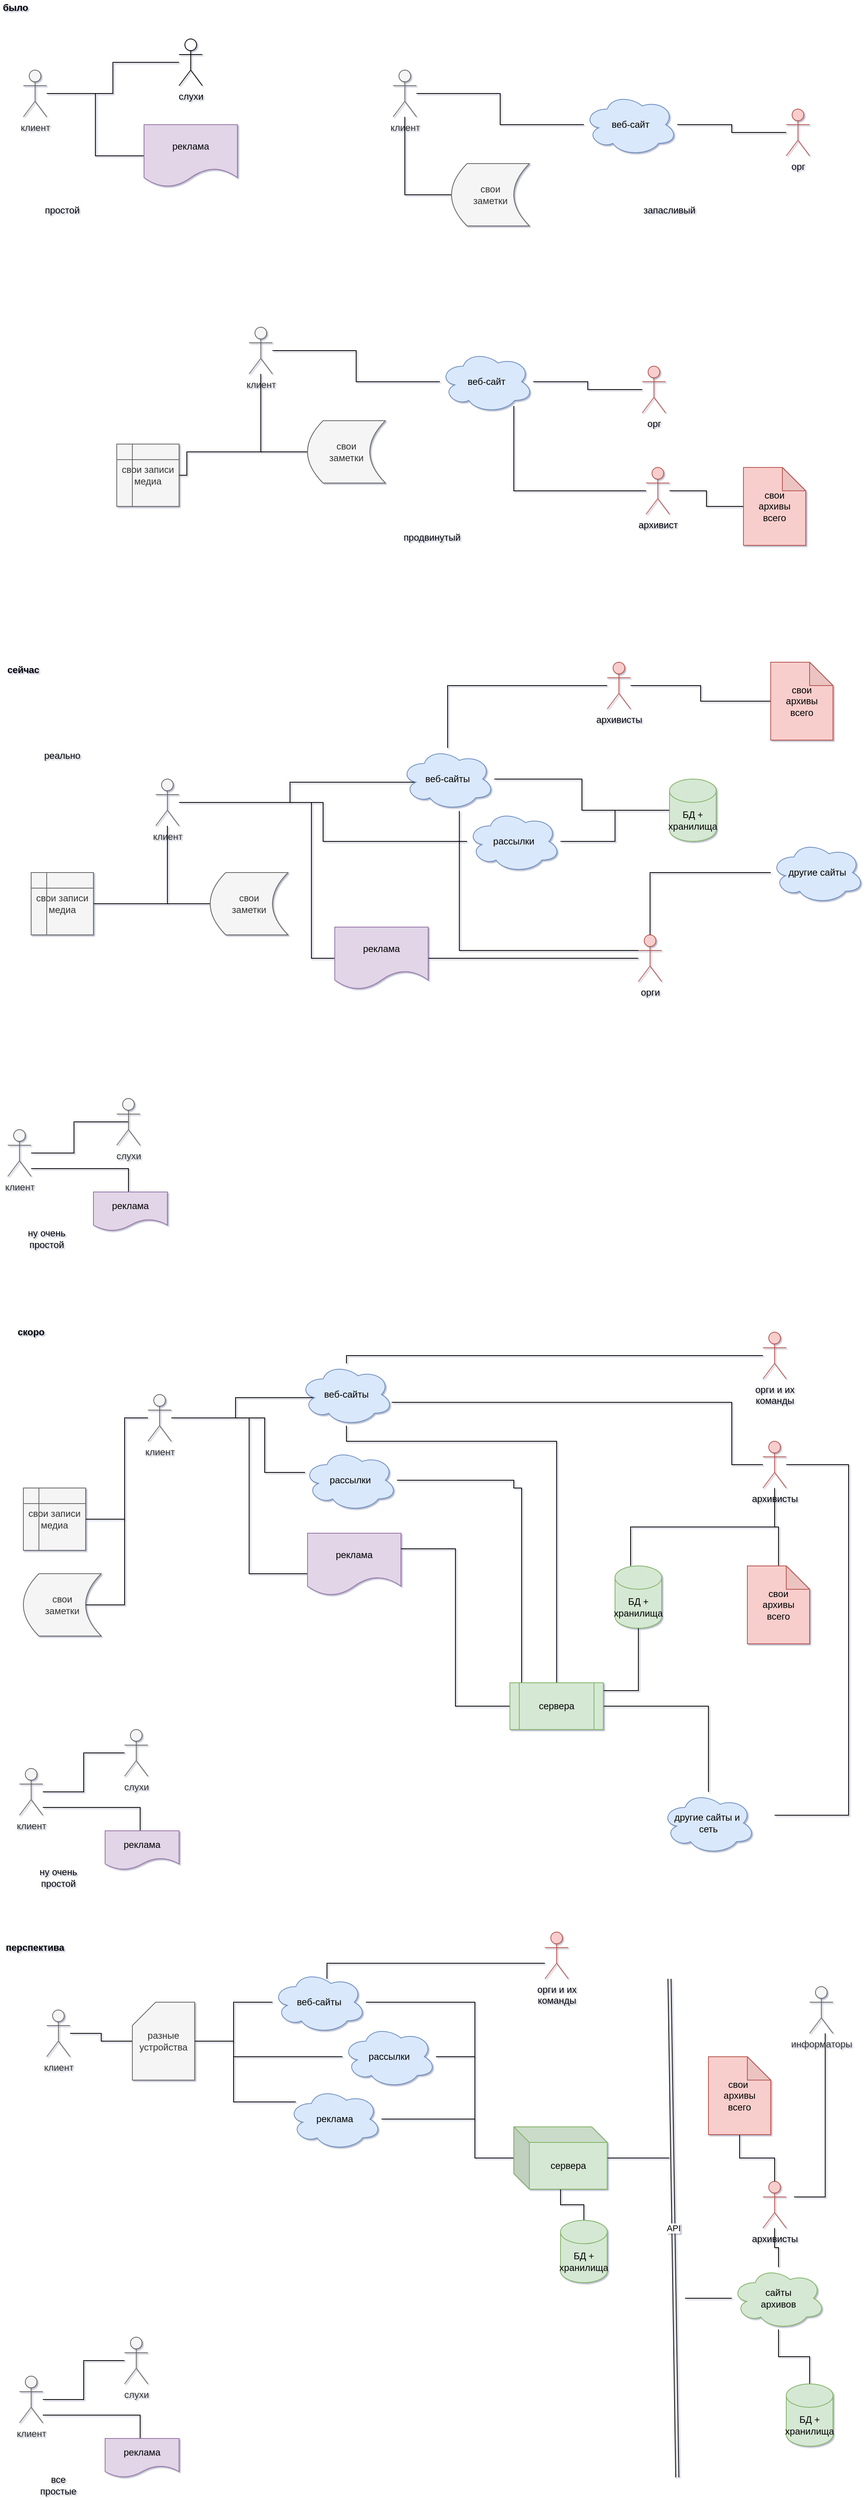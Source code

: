 <mxfile version="13.9.9" type="device"><diagram id="HJBAqyObem_7CLXAnEic" name="Страница 1"><mxGraphModel dx="1422" dy="816" grid="1" gridSize="10" guides="1" tooltips="1" connect="1" arrows="1" fold="1" page="1" pageScale="1" pageWidth="1169" pageHeight="827" math="0" shadow="1"><root><mxCell id="0"/><mxCell id="1" parent="0"/><mxCell id="pUhtLCMuw3tH6S4BiKRL-1" value="&lt;b&gt;было&lt;/b&gt;" style="text;html=1;strokeColor=none;fillColor=none;align=center;verticalAlign=middle;whiteSpace=wrap;rounded=0;" parent="1" vertex="1"><mxGeometry x="50" y="30" width="40" height="20" as="geometry"/></mxCell><mxCell id="pUhtLCMuw3tH6S4BiKRL-2" value="&lt;b&gt;сейчас&lt;/b&gt;" style="text;html=1;strokeColor=none;fillColor=none;align=center;verticalAlign=middle;whiteSpace=wrap;rounded=0;" parent="1" vertex="1"><mxGeometry x="60" y="880" width="40" height="20" as="geometry"/></mxCell><mxCell id="pUhtLCMuw3tH6S4BiKRL-3" value="&lt;b&gt;скоро&lt;/b&gt;" style="text;html=1;strokeColor=none;fillColor=none;align=center;verticalAlign=middle;whiteSpace=wrap;rounded=0;" parent="1" vertex="1"><mxGeometry x="70" y="1730" width="40" height="20" as="geometry"/></mxCell><mxCell id="pUhtLCMuw3tH6S4BiKRL-4" value="&lt;b&gt;перспектива&lt;/b&gt;" style="text;html=1;strokeColor=none;fillColor=none;align=center;verticalAlign=middle;whiteSpace=wrap;rounded=0;" parent="1" vertex="1"><mxGeometry x="60" y="2520" width="70" height="20" as="geometry"/></mxCell><mxCell id="pUhtLCMuw3tH6S4BiKRL-5" value="веб-сайт" style="ellipse;shape=cloud;whiteSpace=wrap;html=1;fillColor=#dae8fc;strokeColor=#6c8ebf;" parent="1" vertex="1"><mxGeometry x="800" y="150" width="120" height="80" as="geometry"/></mxCell><mxCell id="pUhtLCMuw3tH6S4BiKRL-24" style="edgeStyle=orthogonalEdgeStyle;rounded=0;orthogonalLoop=1;jettySize=auto;html=1;endArrow=none;endFill=0;" parent="1" source="pUhtLCMuw3tH6S4BiKRL-5" target="pUhtLCMuw3tH6S4BiKRL-23" edge="1"><mxGeometry relative="1" as="geometry"><mxPoint x="1070" y="240" as="sourcePoint"/></mxGeometry></mxCell><mxCell id="pUhtLCMuw3tH6S4BiKRL-10" style="edgeStyle=orthogonalEdgeStyle;rounded=0;orthogonalLoop=1;jettySize=auto;html=1;endArrow=none;endFill=0;" parent="1" source="pUhtLCMuw3tH6S4BiKRL-8" target="pUhtLCMuw3tH6S4BiKRL-9" edge="1"><mxGeometry relative="1" as="geometry"><Array as="points"><mxPoint x="570" y="280"/></Array></mxGeometry></mxCell><mxCell id="pUhtLCMuw3tH6S4BiKRL-11" style="edgeStyle=orthogonalEdgeStyle;rounded=0;orthogonalLoop=1;jettySize=auto;html=1;endArrow=none;endFill=0;" parent="1" source="pUhtLCMuw3tH6S4BiKRL-8" target="pUhtLCMuw3tH6S4BiKRL-5" edge="1"><mxGeometry relative="1" as="geometry"/></mxCell><mxCell id="pUhtLCMuw3tH6S4BiKRL-8" value="клиент" style="shape=umlActor;verticalLabelPosition=bottom;verticalAlign=top;html=1;outlineConnect=0;fillColor=#f5f5f5;strokeColor=#666666;fontColor=#333333;" parent="1" vertex="1"><mxGeometry x="555" y="120" width="30" height="60" as="geometry"/></mxCell><mxCell id="pUhtLCMuw3tH6S4BiKRL-9" value="свои &lt;br&gt;заметки" style="shape=dataStorage;whiteSpace=wrap;html=1;fixedSize=1;fillColor=#f5f5f5;strokeColor=#666666;fontColor=#333333;" parent="1" vertex="1"><mxGeometry x="630" y="240" width="100" height="80" as="geometry"/></mxCell><mxCell id="pUhtLCMuw3tH6S4BiKRL-21" style="edgeStyle=orthogonalEdgeStyle;rounded=0;orthogonalLoop=1;jettySize=auto;html=1;endArrow=none;endFill=0;" parent="1" source="pUhtLCMuw3tH6S4BiKRL-17" target="pUhtLCMuw3tH6S4BiKRL-18" edge="1"><mxGeometry relative="1" as="geometry"/></mxCell><mxCell id="pUhtLCMuw3tH6S4BiKRL-22" style="edgeStyle=orthogonalEdgeStyle;rounded=0;orthogonalLoop=1;jettySize=auto;html=1;entryX=0;entryY=0.5;entryDx=0;entryDy=0;endArrow=none;endFill=0;" parent="1" source="pUhtLCMuw3tH6S4BiKRL-17" target="pUhtLCMuw3tH6S4BiKRL-20" edge="1"><mxGeometry relative="1" as="geometry"/></mxCell><mxCell id="pUhtLCMuw3tH6S4BiKRL-17" value="клиент" style="shape=umlActor;verticalLabelPosition=bottom;verticalAlign=top;html=1;outlineConnect=0;fillColor=#f5f5f5;strokeColor=#666666;fontColor=#333333;" parent="1" vertex="1"><mxGeometry x="80" y="120" width="30" height="60" as="geometry"/></mxCell><mxCell id="pUhtLCMuw3tH6S4BiKRL-18" value="слухи" style="shape=umlActor;verticalLabelPosition=bottom;verticalAlign=top;html=1;outlineConnect=0;" parent="1" vertex="1"><mxGeometry x="280" y="80" width="30" height="60" as="geometry"/></mxCell><mxCell id="pUhtLCMuw3tH6S4BiKRL-20" value="реклама" style="shape=document;whiteSpace=wrap;html=1;boundedLbl=1;fillColor=#e1d5e7;strokeColor=#9673a6;" parent="1" vertex="1"><mxGeometry x="235" y="190" width="120" height="80" as="geometry"/></mxCell><mxCell id="pUhtLCMuw3tH6S4BiKRL-23" value="орг" style="shape=umlActor;verticalLabelPosition=bottom;verticalAlign=top;html=1;outlineConnect=0;fillColor=#f8cecc;strokeColor=#b85450;" parent="1" vertex="1"><mxGeometry x="1060" y="170" width="30" height="60" as="geometry"/></mxCell><mxCell id="pUhtLCMuw3tH6S4BiKRL-29" style="edgeStyle=orthogonalEdgeStyle;rounded=0;orthogonalLoop=1;jettySize=auto;html=1;entryX=0.16;entryY=0.55;entryDx=0;entryDy=0;entryPerimeter=0;endArrow=none;endFill=0;" parent="1" source="pUhtLCMuw3tH6S4BiKRL-25" target="pUhtLCMuw3tH6S4BiKRL-28" edge="1"><mxGeometry relative="1" as="geometry"/></mxCell><mxCell id="pUhtLCMuw3tH6S4BiKRL-31" style="edgeStyle=orthogonalEdgeStyle;rounded=0;orthogonalLoop=1;jettySize=auto;html=1;endArrow=none;endFill=0;" parent="1" source="pUhtLCMuw3tH6S4BiKRL-25" target="pUhtLCMuw3tH6S4BiKRL-30" edge="1"><mxGeometry relative="1" as="geometry"/></mxCell><mxCell id="pUhtLCMuw3tH6S4BiKRL-41" style="edgeStyle=orthogonalEdgeStyle;rounded=0;orthogonalLoop=1;jettySize=auto;html=1;entryX=0;entryY=0.5;entryDx=0;entryDy=0;endArrow=none;endFill=0;" parent="1" source="pUhtLCMuw3tH6S4BiKRL-25" target="pUhtLCMuw3tH6S4BiKRL-26" edge="1"><mxGeometry relative="1" as="geometry"><Array as="points"><mxPoint x="265" y="1190"/></Array></mxGeometry></mxCell><mxCell id="pUhtLCMuw3tH6S4BiKRL-25" value="клиент" style="shape=umlActor;verticalLabelPosition=bottom;verticalAlign=top;html=1;outlineConnect=0;fillColor=#f5f5f5;strokeColor=#666666;fontColor=#333333;" parent="1" vertex="1"><mxGeometry x="250" y="1030" width="30" height="60" as="geometry"/></mxCell><mxCell id="pUhtLCMuw3tH6S4BiKRL-26" value="свои &lt;br&gt;заметки" style="shape=dataStorage;whiteSpace=wrap;html=1;fixedSize=1;fillColor=#f5f5f5;strokeColor=#666666;fontColor=#333333;" parent="1" vertex="1"><mxGeometry x="320" y="1150" width="100" height="80" as="geometry"/></mxCell><mxCell id="pUhtLCMuw3tH6S4BiKRL-28" value="веб-сайты" style="ellipse;shape=cloud;whiteSpace=wrap;html=1;fillColor=#dae8fc;strokeColor=#6c8ebf;" parent="1" vertex="1"><mxGeometry x="565" y="990" width="120" height="80" as="geometry"/></mxCell><mxCell id="pUhtLCMuw3tH6S4BiKRL-30" value="рассылки" style="ellipse;shape=cloud;whiteSpace=wrap;html=1;fillColor=#dae8fc;strokeColor=#6c8ebf;" parent="1" vertex="1"><mxGeometry x="650" y="1070" width="120" height="80" as="geometry"/></mxCell><mxCell id="pUhtLCMuw3tH6S4BiKRL-35" style="edgeStyle=orthogonalEdgeStyle;rounded=0;orthogonalLoop=1;jettySize=auto;html=1;endArrow=none;endFill=0;" parent="1" source="pUhtLCMuw3tH6S4BiKRL-32" target="pUhtLCMuw3tH6S4BiKRL-30" edge="1"><mxGeometry relative="1" as="geometry"/></mxCell><mxCell id="pUhtLCMuw3tH6S4BiKRL-36" style="edgeStyle=orthogonalEdgeStyle;rounded=0;orthogonalLoop=1;jettySize=auto;html=1;endArrow=none;endFill=0;" parent="1" source="pUhtLCMuw3tH6S4BiKRL-32" target="pUhtLCMuw3tH6S4BiKRL-28" edge="1"><mxGeometry relative="1" as="geometry"/></mxCell><mxCell id="pUhtLCMuw3tH6S4BiKRL-32" value="БД + хранилища" style="shape=cylinder3;whiteSpace=wrap;html=1;boundedLbl=1;backgroundOutline=1;size=15;fillColor=#d5e8d4;strokeColor=#82b366;" parent="1" vertex="1"><mxGeometry x="910" y="1030" width="60" height="80" as="geometry"/></mxCell><mxCell id="pUhtLCMuw3tH6S4BiKRL-44" style="edgeStyle=orthogonalEdgeStyle;rounded=0;orthogonalLoop=1;jettySize=auto;html=1;entryX=1;entryY=0.5;entryDx=0;entryDy=0;endArrow=none;endFill=0;" parent="1" source="pUhtLCMuw3tH6S4BiKRL-33" target="pUhtLCMuw3tH6S4BiKRL-43" edge="1"><mxGeometry relative="1" as="geometry"/></mxCell><mxCell id="sz6vSe2k88KjWDVZtZaT-2" style="edgeStyle=orthogonalEdgeStyle;rounded=0;orthogonalLoop=1;jettySize=auto;html=1;entryX=0.625;entryY=1.013;entryDx=0;entryDy=0;entryPerimeter=0;endArrow=none;endFill=0;" edge="1" parent="1" source="pUhtLCMuw3tH6S4BiKRL-33" target="pUhtLCMuw3tH6S4BiKRL-28"><mxGeometry relative="1" as="geometry"><Array as="points"><mxPoint x="640" y="1250"/></Array></mxGeometry></mxCell><mxCell id="pUhtLCMuw3tH6S4BiKRL-33" value="орги" style="shape=umlActor;verticalLabelPosition=bottom;verticalAlign=top;html=1;outlineConnect=0;fillColor=#f8cecc;strokeColor=#b85450;" parent="1" vertex="1"><mxGeometry x="870" y="1230" width="30" height="60" as="geometry"/></mxCell><mxCell id="pUhtLCMuw3tH6S4BiKRL-38" style="edgeStyle=orthogonalEdgeStyle;rounded=0;orthogonalLoop=1;jettySize=auto;html=1;endArrow=none;endFill=0;" parent="1" source="pUhtLCMuw3tH6S4BiKRL-37" target="pUhtLCMuw3tH6S4BiKRL-33" edge="1"><mxGeometry relative="1" as="geometry"/></mxCell><mxCell id="pUhtLCMuw3tH6S4BiKRL-37" value="другие сайты" style="ellipse;shape=cloud;whiteSpace=wrap;html=1;fillColor=#dae8fc;strokeColor=#6c8ebf;" parent="1" vertex="1"><mxGeometry x="1040" y="1110" width="120" height="80" as="geometry"/></mxCell><mxCell id="pUhtLCMuw3tH6S4BiKRL-42" style="edgeStyle=orthogonalEdgeStyle;rounded=0;orthogonalLoop=1;jettySize=auto;html=1;endArrow=none;endFill=0;" parent="1" source="pUhtLCMuw3tH6S4BiKRL-39" target="pUhtLCMuw3tH6S4BiKRL-25" edge="1"><mxGeometry relative="1" as="geometry"/></mxCell><mxCell id="pUhtLCMuw3tH6S4BiKRL-39" value="свои записи медиа" style="shape=internalStorage;whiteSpace=wrap;html=1;backgroundOutline=1;fillColor=#f5f5f5;strokeColor=#666666;fontColor=#333333;" parent="1" vertex="1"><mxGeometry x="90" y="1150" width="80" height="80" as="geometry"/></mxCell><mxCell id="pUhtLCMuw3tH6S4BiKRL-45" style="edgeStyle=orthogonalEdgeStyle;rounded=0;orthogonalLoop=1;jettySize=auto;html=1;endArrow=none;endFill=0;" parent="1" source="pUhtLCMuw3tH6S4BiKRL-43" target="pUhtLCMuw3tH6S4BiKRL-25" edge="1"><mxGeometry relative="1" as="geometry"><Array as="points"><mxPoint x="450" y="1260"/><mxPoint x="450" y="1060"/></Array></mxGeometry></mxCell><mxCell id="pUhtLCMuw3tH6S4BiKRL-43" value="реклама" style="shape=document;whiteSpace=wrap;html=1;boundedLbl=1;fillColor=#e1d5e7;strokeColor=#9673a6;" parent="1" vertex="1"><mxGeometry x="480" y="1220" width="120" height="80" as="geometry"/></mxCell><mxCell id="pUhtLCMuw3tH6S4BiKRL-51" value="веб-сайт" style="ellipse;shape=cloud;whiteSpace=wrap;html=1;fillColor=#dae8fc;strokeColor=#6c8ebf;" parent="1" vertex="1"><mxGeometry x="615" y="480" width="120" height="80" as="geometry"/></mxCell><mxCell id="pUhtLCMuw3tH6S4BiKRL-52" style="edgeStyle=orthogonalEdgeStyle;rounded=0;orthogonalLoop=1;jettySize=auto;html=1;endArrow=none;endFill=0;" parent="1" source="pUhtLCMuw3tH6S4BiKRL-51" target="pUhtLCMuw3tH6S4BiKRL-57" edge="1"><mxGeometry relative="1" as="geometry"><mxPoint x="885" y="570" as="sourcePoint"/></mxGeometry></mxCell><mxCell id="pUhtLCMuw3tH6S4BiKRL-53" style="edgeStyle=orthogonalEdgeStyle;rounded=0;orthogonalLoop=1;jettySize=auto;html=1;endArrow=none;endFill=0;" parent="1" source="pUhtLCMuw3tH6S4BiKRL-55" target="pUhtLCMuw3tH6S4BiKRL-56" edge="1"><mxGeometry relative="1" as="geometry"><Array as="points"><mxPoint x="385" y="610"/></Array></mxGeometry></mxCell><mxCell id="pUhtLCMuw3tH6S4BiKRL-54" style="edgeStyle=orthogonalEdgeStyle;rounded=0;orthogonalLoop=1;jettySize=auto;html=1;endArrow=none;endFill=0;" parent="1" source="pUhtLCMuw3tH6S4BiKRL-55" target="pUhtLCMuw3tH6S4BiKRL-51" edge="1"><mxGeometry relative="1" as="geometry"/></mxCell><mxCell id="pUhtLCMuw3tH6S4BiKRL-59" style="edgeStyle=orthogonalEdgeStyle;rounded=0;orthogonalLoop=1;jettySize=auto;html=1;endArrow=none;endFill=0;entryX=1;entryY=0.5;entryDx=0;entryDy=0;" parent="1" source="pUhtLCMuw3tH6S4BiKRL-55" target="pUhtLCMuw3tH6S4BiKRL-58" edge="1"><mxGeometry relative="1" as="geometry"><mxPoint x="290" y="640" as="targetPoint"/><Array as="points"><mxPoint x="385" y="610"/><mxPoint x="290" y="610"/><mxPoint x="290" y="640"/></Array></mxGeometry></mxCell><mxCell id="pUhtLCMuw3tH6S4BiKRL-55" value="клиент" style="shape=umlActor;verticalLabelPosition=bottom;verticalAlign=top;html=1;outlineConnect=0;fillColor=#f5f5f5;strokeColor=#666666;fontColor=#333333;" parent="1" vertex="1"><mxGeometry x="370" y="450" width="30" height="60" as="geometry"/></mxCell><mxCell id="pUhtLCMuw3tH6S4BiKRL-56" value="свои &lt;br&gt;заметки" style="shape=dataStorage;whiteSpace=wrap;html=1;fixedSize=1;fillColor=#f5f5f5;strokeColor=#666666;fontColor=#333333;" parent="1" vertex="1"><mxGeometry x="445" y="570" width="100" height="80" as="geometry"/></mxCell><mxCell id="pUhtLCMuw3tH6S4BiKRL-57" value="орг" style="shape=umlActor;verticalLabelPosition=bottom;verticalAlign=top;html=1;outlineConnect=0;fillColor=#f8cecc;strokeColor=#b85450;" parent="1" vertex="1"><mxGeometry x="875" y="500" width="30" height="60" as="geometry"/></mxCell><mxCell id="pUhtLCMuw3tH6S4BiKRL-58" value="свои записи медиа" style="shape=internalStorage;whiteSpace=wrap;html=1;backgroundOutline=1;fillColor=#f5f5f5;strokeColor=#666666;fontColor=#333333;" parent="1" vertex="1"><mxGeometry x="200" y="600" width="80" height="80" as="geometry"/></mxCell><mxCell id="pUhtLCMuw3tH6S4BiKRL-61" value="простой" style="text;html=1;strokeColor=none;fillColor=none;align=center;verticalAlign=middle;whiteSpace=wrap;rounded=0;" parent="1" vertex="1"><mxGeometry x="110" y="290" width="40" height="20" as="geometry"/></mxCell><mxCell id="pUhtLCMuw3tH6S4BiKRL-62" value="запасливый" style="text;html=1;strokeColor=none;fillColor=none;align=center;verticalAlign=middle;whiteSpace=wrap;rounded=0;" parent="1" vertex="1"><mxGeometry x="890" y="290" width="40" height="20" as="geometry"/></mxCell><mxCell id="pUhtLCMuw3tH6S4BiKRL-63" value="продвинутый" style="text;html=1;strokeColor=none;fillColor=none;align=center;verticalAlign=middle;whiteSpace=wrap;rounded=0;" parent="1" vertex="1"><mxGeometry x="585" y="710" width="40" height="20" as="geometry"/></mxCell><mxCell id="pUhtLCMuw3tH6S4BiKRL-65" value="реально" style="text;html=1;strokeColor=none;fillColor=none;align=center;verticalAlign=middle;whiteSpace=wrap;rounded=0;" parent="1" vertex="1"><mxGeometry x="110" y="990" width="40" height="20" as="geometry"/></mxCell><mxCell id="pUhtLCMuw3tH6S4BiKRL-66" style="edgeStyle=orthogonalEdgeStyle;rounded=0;orthogonalLoop=1;jettySize=auto;html=1;entryX=0.16;entryY=0.55;entryDx=0;entryDy=0;entryPerimeter=0;endArrow=none;endFill=0;" parent="1" source="pUhtLCMuw3tH6S4BiKRL-69" target="pUhtLCMuw3tH6S4BiKRL-71" edge="1"><mxGeometry relative="1" as="geometry"/></mxCell><mxCell id="pUhtLCMuw3tH6S4BiKRL-67" style="edgeStyle=orthogonalEdgeStyle;rounded=0;orthogonalLoop=1;jettySize=auto;html=1;endArrow=none;endFill=0;" parent="1" source="pUhtLCMuw3tH6S4BiKRL-69" target="pUhtLCMuw3tH6S4BiKRL-72" edge="1"><mxGeometry relative="1" as="geometry"><Array as="points"><mxPoint x="390" y="1850"/><mxPoint x="390" y="1920"/></Array></mxGeometry></mxCell><mxCell id="pUhtLCMuw3tH6S4BiKRL-68" style="edgeStyle=orthogonalEdgeStyle;rounded=0;orthogonalLoop=1;jettySize=auto;html=1;entryX=0;entryY=0.5;entryDx=0;entryDy=0;endArrow=none;endFill=0;" parent="1" source="pUhtLCMuw3tH6S4BiKRL-69" target="pUhtLCMuw3tH6S4BiKRL-70" edge="1"><mxGeometry relative="1" as="geometry"><Array as="points"><mxPoint x="210" y="1850"/><mxPoint x="210" y="2090"/></Array></mxGeometry></mxCell><mxCell id="pUhtLCMuw3tH6S4BiKRL-69" value="клиент" style="shape=umlActor;verticalLabelPosition=bottom;verticalAlign=top;html=1;outlineConnect=0;fillColor=#f5f5f5;strokeColor=#666666;fontColor=#333333;" parent="1" vertex="1"><mxGeometry x="240" y="1820" width="30" height="60" as="geometry"/></mxCell><mxCell id="pUhtLCMuw3tH6S4BiKRL-70" value="свои &lt;br&gt;заметки" style="shape=dataStorage;whiteSpace=wrap;html=1;fixedSize=1;fillColor=#f5f5f5;strokeColor=#666666;fontColor=#333333;" parent="1" vertex="1"><mxGeometry x="80" y="2050" width="100" height="80" as="geometry"/></mxCell><mxCell id="pUhtLCMuw3tH6S4BiKRL-198" style="edgeStyle=orthogonalEdgeStyle;rounded=0;orthogonalLoop=1;jettySize=auto;html=1;endArrow=none;endFill=0;" parent="1" source="pUhtLCMuw3tH6S4BiKRL-71" target="pUhtLCMuw3tH6S4BiKRL-78" edge="1"><mxGeometry relative="1" as="geometry"><Array as="points"><mxPoint x="990" y="1830"/><mxPoint x="990" y="1910"/></Array></mxGeometry></mxCell><mxCell id="pUhtLCMuw3tH6S4BiKRL-199" style="edgeStyle=orthogonalEdgeStyle;rounded=0;orthogonalLoop=1;jettySize=auto;html=1;entryX=0.5;entryY=0;entryDx=0;entryDy=0;endArrow=none;endFill=0;" parent="1" source="pUhtLCMuw3tH6S4BiKRL-71" target="pUhtLCMuw3tH6S4BiKRL-102" edge="1"><mxGeometry relative="1" as="geometry"><Array as="points"><mxPoint x="495" y="1880"/><mxPoint x="765" y="1880"/></Array></mxGeometry></mxCell><mxCell id="pUhtLCMuw3tH6S4BiKRL-71" value="веб-сайты" style="ellipse;shape=cloud;whiteSpace=wrap;html=1;fillColor=#dae8fc;strokeColor=#6c8ebf;" parent="1" vertex="1"><mxGeometry x="435" y="1780" width="120" height="80" as="geometry"/></mxCell><mxCell id="pUhtLCMuw3tH6S4BiKRL-197" style="edgeStyle=orthogonalEdgeStyle;rounded=0;orthogonalLoop=1;jettySize=auto;html=1;endArrow=none;endFill=0;" parent="1" source="pUhtLCMuw3tH6S4BiKRL-72" target="pUhtLCMuw3tH6S4BiKRL-102" edge="1"><mxGeometry relative="1" as="geometry"><mxPoint x="770" y="1930" as="targetPoint"/><Array as="points"><mxPoint x="710" y="1930"/><mxPoint x="710" y="1940"/><mxPoint x="720" y="1940"/></Array></mxGeometry></mxCell><mxCell id="pUhtLCMuw3tH6S4BiKRL-72" value="рассылки" style="ellipse;shape=cloud;whiteSpace=wrap;html=1;fillColor=#dae8fc;strokeColor=#6c8ebf;" parent="1" vertex="1"><mxGeometry x="440" y="1890" width="120" height="80" as="geometry"/></mxCell><mxCell id="pUhtLCMuw3tH6S4BiKRL-76" value="БД + хранилища" style="shape=cylinder3;whiteSpace=wrap;html=1;boundedLbl=1;backgroundOutline=1;size=15;fillColor=#d5e8d4;strokeColor=#82b366;" parent="1" vertex="1"><mxGeometry x="840" y="2040" width="60" height="80" as="geometry"/></mxCell><mxCell id="pUhtLCMuw3tH6S4BiKRL-202" style="edgeStyle=orthogonalEdgeStyle;rounded=0;orthogonalLoop=1;jettySize=auto;html=1;endArrow=none;endFill=0;" parent="1" source="pUhtLCMuw3tH6S4BiKRL-78" target="pUhtLCMuw3tH6S4BiKRL-201" edge="1"><mxGeometry relative="1" as="geometry"/></mxCell><mxCell id="pUhtLCMuw3tH6S4BiKRL-203" style="edgeStyle=orthogonalEdgeStyle;rounded=0;orthogonalLoop=1;jettySize=auto;html=1;endArrow=none;endFill=0;" parent="1" source="pUhtLCMuw3tH6S4BiKRL-78" target="pUhtLCMuw3tH6S4BiKRL-76" edge="1"><mxGeometry relative="1" as="geometry"><Array as="points"><mxPoint x="1045" y="1990"/><mxPoint x="860" y="1990"/></Array></mxGeometry></mxCell><mxCell id="sz6vSe2k88KjWDVZtZaT-3" style="edgeStyle=orthogonalEdgeStyle;rounded=0;orthogonalLoop=1;jettySize=auto;html=1;endArrow=none;endFill=0;" edge="1" parent="1" source="pUhtLCMuw3tH6S4BiKRL-78"><mxGeometry relative="1" as="geometry"><mxPoint x="1045" y="2360" as="targetPoint"/><Array as="points"><mxPoint x="1140" y="1910"/><mxPoint x="1140" y="2360"/></Array></mxGeometry></mxCell><mxCell id="pUhtLCMuw3tH6S4BiKRL-78" value="архивисты" style="shape=umlActor;verticalLabelPosition=bottom;verticalAlign=top;html=1;outlineConnect=0;fillColor=#f8cecc;strokeColor=#b85450;" parent="1" vertex="1"><mxGeometry x="1030" y="1880" width="30" height="60" as="geometry"/></mxCell><mxCell id="pUhtLCMuw3tH6S4BiKRL-80" value="другие сайты и&amp;nbsp;&lt;br&gt;сеть" style="ellipse;shape=cloud;whiteSpace=wrap;html=1;fillColor=#dae8fc;strokeColor=#6c8ebf;" parent="1" vertex="1"><mxGeometry x="900" y="2330" width="120" height="80" as="geometry"/></mxCell><mxCell id="pUhtLCMuw3tH6S4BiKRL-81" style="edgeStyle=orthogonalEdgeStyle;rounded=0;orthogonalLoop=1;jettySize=auto;html=1;endArrow=none;endFill=0;" parent="1" source="pUhtLCMuw3tH6S4BiKRL-82" target="pUhtLCMuw3tH6S4BiKRL-69" edge="1"><mxGeometry relative="1" as="geometry"><Array as="points"><mxPoint x="210" y="1980"/><mxPoint x="210" y="1850"/></Array></mxGeometry></mxCell><mxCell id="pUhtLCMuw3tH6S4BiKRL-82" value="свои записи медиа" style="shape=internalStorage;whiteSpace=wrap;html=1;backgroundOutline=1;fillColor=#f5f5f5;strokeColor=#666666;fontColor=#333333;" parent="1" vertex="1"><mxGeometry x="80" y="1940" width="80" height="80" as="geometry"/></mxCell><mxCell id="pUhtLCMuw3tH6S4BiKRL-83" style="edgeStyle=orthogonalEdgeStyle;rounded=0;orthogonalLoop=1;jettySize=auto;html=1;endArrow=none;endFill=0;" parent="1" source="pUhtLCMuw3tH6S4BiKRL-84" target="pUhtLCMuw3tH6S4BiKRL-69" edge="1"><mxGeometry relative="1" as="geometry"><Array as="points"><mxPoint x="370" y="2050"/><mxPoint x="370" y="1850"/></Array></mxGeometry></mxCell><mxCell id="pUhtLCMuw3tH6S4BiKRL-84" value="реклама" style="shape=document;whiteSpace=wrap;html=1;boundedLbl=1;fillColor=#e1d5e7;strokeColor=#9673a6;" parent="1" vertex="1"><mxGeometry x="445" y="1998" width="120" height="80" as="geometry"/></mxCell><mxCell id="pUhtLCMuw3tH6S4BiKRL-196" style="edgeStyle=orthogonalEdgeStyle;rounded=0;orthogonalLoop=1;jettySize=auto;html=1;endArrow=none;endFill=0;" parent="1" source="pUhtLCMuw3tH6S4BiKRL-102" target="pUhtLCMuw3tH6S4BiKRL-80" edge="1"><mxGeometry relative="1" as="geometry"/></mxCell><mxCell id="pUhtLCMuw3tH6S4BiKRL-204" style="edgeStyle=orthogonalEdgeStyle;rounded=0;orthogonalLoop=1;jettySize=auto;html=1;endArrow=none;endFill=0;" parent="1" source="pUhtLCMuw3tH6S4BiKRL-102" target="pUhtLCMuw3tH6S4BiKRL-76" edge="1"><mxGeometry relative="1" as="geometry"><Array as="points"><mxPoint x="870" y="2200"/></Array></mxGeometry></mxCell><mxCell id="pUhtLCMuw3tH6S4BiKRL-205" style="edgeStyle=orthogonalEdgeStyle;rounded=0;orthogonalLoop=1;jettySize=auto;html=1;entryX=1;entryY=0.25;entryDx=0;entryDy=0;endArrow=none;endFill=0;" parent="1" source="pUhtLCMuw3tH6S4BiKRL-102" target="pUhtLCMuw3tH6S4BiKRL-84" edge="1"><mxGeometry relative="1" as="geometry"/></mxCell><mxCell id="pUhtLCMuw3tH6S4BiKRL-102" value="сервера" style="shape=process;whiteSpace=wrap;html=1;backgroundOutline=1;fillColor=#d5e8d4;strokeColor=#82b366;" parent="1" vertex="1"><mxGeometry x="705" y="2190" width="120" height="60" as="geometry"/></mxCell><mxCell id="pUhtLCMuw3tH6S4BiKRL-120" style="edgeStyle=orthogonalEdgeStyle;rounded=0;orthogonalLoop=1;jettySize=auto;html=1;endArrow=none;endFill=0;" parent="1" source="pUhtLCMuw3tH6S4BiKRL-109" target="pUhtLCMuw3tH6S4BiKRL-114" edge="1"><mxGeometry relative="1" as="geometry"/></mxCell><mxCell id="pUhtLCMuw3tH6S4BiKRL-109" value="клиент" style="shape=umlActor;verticalLabelPosition=bottom;verticalAlign=top;html=1;outlineConnect=0;fillColor=#f5f5f5;strokeColor=#666666;fontColor=#333333;" parent="1" vertex="1"><mxGeometry x="110" y="2610" width="30" height="60" as="geometry"/></mxCell><mxCell id="pUhtLCMuw3tH6S4BiKRL-143" style="edgeStyle=orthogonalEdgeStyle;rounded=0;orthogonalLoop=1;jettySize=auto;html=1;endArrow=none;endFill=0;" parent="1" source="pUhtLCMuw3tH6S4BiKRL-111" target="pUhtLCMuw3tH6S4BiKRL-136" edge="1"><mxGeometry relative="1" as="geometry"><Array as="points"><mxPoint x="660" y="2600"/><mxPoint x="660" y="2800"/></Array></mxGeometry></mxCell><mxCell id="pUhtLCMuw3tH6S4BiKRL-111" value="веб-сайты" style="ellipse;shape=cloud;whiteSpace=wrap;html=1;fillColor=#dae8fc;strokeColor=#6c8ebf;" parent="1" vertex="1"><mxGeometry x="400" y="2560" width="120" height="80" as="geometry"/></mxCell><mxCell id="pUhtLCMuw3tH6S4BiKRL-144" style="edgeStyle=orthogonalEdgeStyle;rounded=0;orthogonalLoop=1;jettySize=auto;html=1;endArrow=none;endFill=0;" parent="1" source="pUhtLCMuw3tH6S4BiKRL-112" target="pUhtLCMuw3tH6S4BiKRL-136" edge="1"><mxGeometry relative="1" as="geometry"><Array as="points"><mxPoint x="660" y="2670"/><mxPoint x="660" y="2800"/></Array></mxGeometry></mxCell><mxCell id="pUhtLCMuw3tH6S4BiKRL-112" value="рассылки" style="ellipse;shape=cloud;whiteSpace=wrap;html=1;fillColor=#dae8fc;strokeColor=#6c8ebf;" parent="1" vertex="1"><mxGeometry x="490" y="2630" width="120" height="80" as="geometry"/></mxCell><mxCell id="pUhtLCMuw3tH6S4BiKRL-145" style="edgeStyle=orthogonalEdgeStyle;rounded=0;orthogonalLoop=1;jettySize=auto;html=1;endArrow=none;endFill=0;" parent="1" source="pUhtLCMuw3tH6S4BiKRL-113" target="pUhtLCMuw3tH6S4BiKRL-136" edge="1"><mxGeometry relative="1" as="geometry"><Array as="points"><mxPoint x="660" y="2750"/><mxPoint x="660" y="2800"/></Array></mxGeometry></mxCell><mxCell id="pUhtLCMuw3tH6S4BiKRL-113" value="реклама" style="ellipse;shape=cloud;whiteSpace=wrap;html=1;fillColor=#dae8fc;strokeColor=#6c8ebf;" parent="1" vertex="1"><mxGeometry x="420" y="2710" width="120" height="80" as="geometry"/></mxCell><mxCell id="pUhtLCMuw3tH6S4BiKRL-121" style="edgeStyle=orthogonalEdgeStyle;rounded=0;orthogonalLoop=1;jettySize=auto;html=1;endArrow=none;endFill=0;" parent="1" source="pUhtLCMuw3tH6S4BiKRL-114" target="pUhtLCMuw3tH6S4BiKRL-111" edge="1"><mxGeometry relative="1" as="geometry"/></mxCell><mxCell id="pUhtLCMuw3tH6S4BiKRL-122" style="edgeStyle=orthogonalEdgeStyle;rounded=0;orthogonalLoop=1;jettySize=auto;html=1;endArrow=none;endFill=0;" parent="1" source="pUhtLCMuw3tH6S4BiKRL-114" target="pUhtLCMuw3tH6S4BiKRL-112" edge="1"><mxGeometry relative="1" as="geometry"><mxPoint x="510" y="2670" as="targetPoint"/><Array as="points"><mxPoint x="350" y="2650"/><mxPoint x="350" y="2670"/></Array></mxGeometry></mxCell><mxCell id="pUhtLCMuw3tH6S4BiKRL-123" style="edgeStyle=orthogonalEdgeStyle;rounded=0;orthogonalLoop=1;jettySize=auto;html=1;endArrow=none;endFill=0;" parent="1" source="pUhtLCMuw3tH6S4BiKRL-114" target="pUhtLCMuw3tH6S4BiKRL-113" edge="1"><mxGeometry relative="1" as="geometry"><Array as="points"><mxPoint x="350" y="2650"/><mxPoint x="350" y="2728"/></Array></mxGeometry></mxCell><mxCell id="pUhtLCMuw3tH6S4BiKRL-114" value="разные устройства" style="shape=card;whiteSpace=wrap;html=1;fillColor=#f5f5f5;strokeColor=#666666;fontColor=#333333;" parent="1" vertex="1"><mxGeometry x="220" y="2600" width="80" height="100" as="geometry"/></mxCell><mxCell id="pUhtLCMuw3tH6S4BiKRL-140" style="edgeStyle=orthogonalEdgeStyle;rounded=0;orthogonalLoop=1;jettySize=auto;html=1;endArrow=none;endFill=0;" parent="1" source="pUhtLCMuw3tH6S4BiKRL-115" target="pUhtLCMuw3tH6S4BiKRL-136" edge="1"><mxGeometry relative="1" as="geometry"/></mxCell><mxCell id="pUhtLCMuw3tH6S4BiKRL-115" value="БД + хранилища" style="shape=cylinder3;whiteSpace=wrap;html=1;boundedLbl=1;backgroundOutline=1;size=15;fillColor=#d5e8d4;strokeColor=#82b366;" parent="1" vertex="1"><mxGeometry x="770" y="2880" width="60" height="80" as="geometry"/></mxCell><mxCell id="pUhtLCMuw3tH6S4BiKRL-118" value="API" style="shape=link;html=1;endArrow=none;endFill=0;" parent="1" edge="1"><mxGeometry width="100" relative="1" as="geometry"><mxPoint x="910" y="2570" as="sourcePoint"/><mxPoint x="920" y="3210" as="targetPoint"/></mxGeometry></mxCell><mxCell id="pUhtLCMuw3tH6S4BiKRL-152" style="edgeStyle=orthogonalEdgeStyle;rounded=0;orthogonalLoop=1;jettySize=auto;html=1;endArrow=none;endFill=0;" parent="1" source="pUhtLCMuw3tH6S4BiKRL-126" target="pUhtLCMuw3tH6S4BiKRL-150" edge="1"><mxGeometry relative="1" as="geometry"/></mxCell><mxCell id="pUhtLCMuw3tH6S4BiKRL-153" style="edgeStyle=orthogonalEdgeStyle;rounded=0;orthogonalLoop=1;jettySize=auto;html=1;endArrow=none;endFill=0;" parent="1" source="pUhtLCMuw3tH6S4BiKRL-126" edge="1"><mxGeometry relative="1" as="geometry"><mxPoint x="930" y="2980" as="targetPoint"/></mxGeometry></mxCell><mxCell id="pUhtLCMuw3tH6S4BiKRL-126" value="сайты&lt;br&gt;архивов" style="ellipse;shape=cloud;whiteSpace=wrap;html=1;fillColor=#d5e8d4;strokeColor=#82b366;" parent="1" vertex="1"><mxGeometry x="990" y="2940" width="120" height="80" as="geometry"/></mxCell><mxCell id="pUhtLCMuw3tH6S4BiKRL-128" style="edgeStyle=orthogonalEdgeStyle;rounded=0;orthogonalLoop=1;jettySize=auto;html=1;endArrow=none;endFill=0;" parent="1" source="pUhtLCMuw3tH6S4BiKRL-127" target="pUhtLCMuw3tH6S4BiKRL-126" edge="1"><mxGeometry relative="1" as="geometry"/></mxCell><mxCell id="pUhtLCMuw3tH6S4BiKRL-127" value="архивисты" style="shape=umlActor;verticalLabelPosition=bottom;verticalAlign=top;html=1;outlineConnect=0;fillColor=#f8cecc;strokeColor=#b85450;" parent="1" vertex="1"><mxGeometry x="1030" y="2830" width="30" height="60" as="geometry"/></mxCell><mxCell id="pUhtLCMuw3tH6S4BiKRL-148" style="edgeStyle=orthogonalEdgeStyle;rounded=0;orthogonalLoop=1;jettySize=auto;html=1;endArrow=none;endFill=0;" parent="1" source="pUhtLCMuw3tH6S4BiKRL-136" edge="1"><mxGeometry relative="1" as="geometry"><mxPoint x="910" y="2800" as="targetPoint"/></mxGeometry></mxCell><mxCell id="pUhtLCMuw3tH6S4BiKRL-136" value="сервера" style="shape=cube;whiteSpace=wrap;html=1;boundedLbl=1;backgroundOutline=1;darkOpacity=0.05;darkOpacity2=0.1;fillColor=#d5e8d4;strokeColor=#82b366;" parent="1" vertex="1"><mxGeometry x="710" y="2760" width="120" height="80" as="geometry"/></mxCell><mxCell id="pUhtLCMuw3tH6S4BiKRL-150" value="БД + хранилища" style="shape=cylinder3;whiteSpace=wrap;html=1;boundedLbl=1;backgroundOutline=1;size=15;fillColor=#d5e8d4;strokeColor=#82b366;" parent="1" vertex="1"><mxGeometry x="1060" y="3090" width="60" height="80" as="geometry"/></mxCell><mxCell id="pUhtLCMuw3tH6S4BiKRL-157" style="edgeStyle=orthogonalEdgeStyle;rounded=0;orthogonalLoop=1;jettySize=auto;html=1;endArrow=none;endFill=0;" parent="1" source="pUhtLCMuw3tH6S4BiKRL-154" target="pUhtLCMuw3tH6S4BiKRL-127" edge="1"><mxGeometry relative="1" as="geometry"/></mxCell><mxCell id="pUhtLCMuw3tH6S4BiKRL-154" value="свои&amp;nbsp;&lt;br&gt;архивы&lt;br&gt;всего" style="shape=note;whiteSpace=wrap;html=1;backgroundOutline=1;darkOpacity=0.05;fillColor=#f8cecc;strokeColor=#b85450;" parent="1" vertex="1"><mxGeometry x="960" y="2670" width="80" height="100" as="geometry"/></mxCell><mxCell id="pUhtLCMuw3tH6S4BiKRL-156" style="edgeStyle=orthogonalEdgeStyle;rounded=0;orthogonalLoop=1;jettySize=auto;html=1;endArrow=none;endFill=0;" parent="1" source="pUhtLCMuw3tH6S4BiKRL-155" edge="1"><mxGeometry relative="1" as="geometry"><mxPoint x="1070" y="2850" as="targetPoint"/><Array as="points"><mxPoint x="1110" y="2850"/></Array></mxGeometry></mxCell><mxCell id="pUhtLCMuw3tH6S4BiKRL-155" value="информаторы" style="shape=umlActor;verticalLabelPosition=bottom;verticalAlign=top;html=1;outlineConnect=0;fillColor=#f5f5f5;strokeColor=#666666;fontColor=#333333;" parent="1" vertex="1"><mxGeometry x="1090" y="2580" width="30" height="60" as="geometry"/></mxCell><mxCell id="pUhtLCMuw3tH6S4BiKRL-160" style="edgeStyle=orthogonalEdgeStyle;rounded=0;orthogonalLoop=1;jettySize=auto;html=1;endArrow=none;endFill=0;" parent="1" source="pUhtLCMuw3tH6S4BiKRL-159" target="pUhtLCMuw3tH6S4BiKRL-28" edge="1"><mxGeometry relative="1" as="geometry"/></mxCell><mxCell id="pUhtLCMuw3tH6S4BiKRL-162" style="edgeStyle=orthogonalEdgeStyle;rounded=0;orthogonalLoop=1;jettySize=auto;html=1;endArrow=none;endFill=0;" parent="1" source="pUhtLCMuw3tH6S4BiKRL-159" target="pUhtLCMuw3tH6S4BiKRL-161" edge="1"><mxGeometry relative="1" as="geometry"/></mxCell><mxCell id="pUhtLCMuw3tH6S4BiKRL-159" value="архивисты" style="shape=umlActor;verticalLabelPosition=bottom;verticalAlign=top;html=1;outlineConnect=0;fillColor=#f8cecc;strokeColor=#b85450;" parent="1" vertex="1"><mxGeometry x="830" y="880" width="30" height="60" as="geometry"/></mxCell><mxCell id="pUhtLCMuw3tH6S4BiKRL-161" value="свои&lt;br&gt;архивы&lt;br&gt;всего" style="shape=note;whiteSpace=wrap;html=1;backgroundOutline=1;darkOpacity=0.05;fillColor=#f8cecc;strokeColor=#b85450;" parent="1" vertex="1"><mxGeometry x="1040" y="880" width="80" height="100" as="geometry"/></mxCell><mxCell id="pUhtLCMuw3tH6S4BiKRL-165" style="edgeStyle=orthogonalEdgeStyle;rounded=0;orthogonalLoop=1;jettySize=auto;html=1;entryX=0.792;entryY=0.888;entryDx=0;entryDy=0;entryPerimeter=0;endArrow=none;endFill=0;" parent="1" source="pUhtLCMuw3tH6S4BiKRL-164" target="pUhtLCMuw3tH6S4BiKRL-51" edge="1"><mxGeometry relative="1" as="geometry"/></mxCell><mxCell id="pUhtLCMuw3tH6S4BiKRL-164" value="архивист" style="shape=umlActor;verticalLabelPosition=bottom;verticalAlign=top;html=1;outlineConnect=0;fillColor=#f8cecc;strokeColor=#b85450;" parent="1" vertex="1"><mxGeometry x="880" y="630" width="30" height="60" as="geometry"/></mxCell><mxCell id="pUhtLCMuw3tH6S4BiKRL-167" style="edgeStyle=orthogonalEdgeStyle;rounded=0;orthogonalLoop=1;jettySize=auto;html=1;endArrow=none;endFill=0;" parent="1" source="pUhtLCMuw3tH6S4BiKRL-166" target="pUhtLCMuw3tH6S4BiKRL-164" edge="1"><mxGeometry relative="1" as="geometry"/></mxCell><mxCell id="pUhtLCMuw3tH6S4BiKRL-166" value="свои&lt;br&gt;архивы&lt;br&gt;всего" style="shape=note;whiteSpace=wrap;html=1;backgroundOutline=1;darkOpacity=0.05;fillColor=#f8cecc;strokeColor=#b85450;" parent="1" vertex="1"><mxGeometry x="1005" y="630" width="80" height="100" as="geometry"/></mxCell><mxCell id="pUhtLCMuw3tH6S4BiKRL-169" style="edgeStyle=orthogonalEdgeStyle;rounded=0;orthogonalLoop=1;jettySize=auto;html=1;entryX=0.583;entryY=0.125;entryDx=0;entryDy=0;entryPerimeter=0;endArrow=none;endFill=0;" parent="1" source="pUhtLCMuw3tH6S4BiKRL-168" target="pUhtLCMuw3tH6S4BiKRL-111" edge="1"><mxGeometry relative="1" as="geometry"><Array as="points"><mxPoint x="470" y="2550"/></Array></mxGeometry></mxCell><mxCell id="pUhtLCMuw3tH6S4BiKRL-168" value="орги и их&lt;br&gt;команды" style="shape=umlActor;verticalLabelPosition=bottom;verticalAlign=top;html=1;outlineConnect=0;fillColor=#f8cecc;strokeColor=#b85450;" parent="1" vertex="1"><mxGeometry x="750" y="2510" width="30" height="60" as="geometry"/></mxCell><mxCell id="pUhtLCMuw3tH6S4BiKRL-171" style="edgeStyle=orthogonalEdgeStyle;rounded=0;orthogonalLoop=1;jettySize=auto;html=1;endArrow=none;endFill=0;" parent="1" source="pUhtLCMuw3tH6S4BiKRL-170" target="pUhtLCMuw3tH6S4BiKRL-71" edge="1"><mxGeometry relative="1" as="geometry"><mxPoint x="780" y="1770" as="targetPoint"/><Array as="points"><mxPoint x="495" y="1770"/></Array></mxGeometry></mxCell><mxCell id="pUhtLCMuw3tH6S4BiKRL-170" value="орги и их&lt;br&gt;команды" style="shape=umlActor;verticalLabelPosition=bottom;verticalAlign=top;html=1;outlineConnect=0;fillColor=#f8cecc;strokeColor=#b85450;" parent="1" vertex="1"><mxGeometry x="1030" y="1740" width="30" height="60" as="geometry"/></mxCell><mxCell id="pUhtLCMuw3tH6S4BiKRL-172" style="edgeStyle=orthogonalEdgeStyle;rounded=0;orthogonalLoop=1;jettySize=auto;html=1;endArrow=none;endFill=0;" parent="1" source="pUhtLCMuw3tH6S4BiKRL-174" target="pUhtLCMuw3tH6S4BiKRL-175" edge="1"><mxGeometry relative="1" as="geometry"/></mxCell><mxCell id="pUhtLCMuw3tH6S4BiKRL-173" style="edgeStyle=orthogonalEdgeStyle;rounded=0;orthogonalLoop=1;jettySize=auto;html=1;entryX=0;entryY=0.5;entryDx=0;entryDy=0;endArrow=none;endFill=0;" parent="1" source="pUhtLCMuw3tH6S4BiKRL-174" target="pUhtLCMuw3tH6S4BiKRL-176" edge="1"><mxGeometry relative="1" as="geometry"><Array as="points"><mxPoint x="230" y="3130"/><mxPoint x="230" y="3200"/><mxPoint x="185" y="3200"/></Array></mxGeometry></mxCell><mxCell id="pUhtLCMuw3tH6S4BiKRL-174" value="клиент" style="shape=umlActor;verticalLabelPosition=bottom;verticalAlign=top;html=1;outlineConnect=0;fillColor=#f5f5f5;strokeColor=#666666;fontColor=#333333;" parent="1" vertex="1"><mxGeometry x="75" y="3080" width="30" height="60" as="geometry"/></mxCell><mxCell id="pUhtLCMuw3tH6S4BiKRL-175" value="слухи" style="shape=umlActor;verticalLabelPosition=bottom;verticalAlign=top;html=1;outlineConnect=0;fillColor=#f5f5f5;strokeColor=#666666;fontColor=#333333;" parent="1" vertex="1"><mxGeometry x="210" y="3030" width="30" height="60" as="geometry"/></mxCell><mxCell id="pUhtLCMuw3tH6S4BiKRL-176" value="реклама" style="shape=document;whiteSpace=wrap;html=1;boundedLbl=1;fillColor=#e1d5e7;strokeColor=#9673a6;" parent="1" vertex="1"><mxGeometry x="185" y="3160" width="95" height="50" as="geometry"/></mxCell><mxCell id="pUhtLCMuw3tH6S4BiKRL-177" value="все простые" style="text;html=1;strokeColor=none;fillColor=none;align=center;verticalAlign=middle;whiteSpace=wrap;rounded=0;" parent="1" vertex="1"><mxGeometry x="95" y="3210" width="60" height="20" as="geometry"/></mxCell><mxCell id="pUhtLCMuw3tH6S4BiKRL-179" style="edgeStyle=orthogonalEdgeStyle;rounded=0;orthogonalLoop=1;jettySize=auto;html=1;endArrow=none;endFill=0;" parent="1" source="pUhtLCMuw3tH6S4BiKRL-181" target="pUhtLCMuw3tH6S4BiKRL-182" edge="1"><mxGeometry relative="1" as="geometry"/></mxCell><mxCell id="pUhtLCMuw3tH6S4BiKRL-180" style="edgeStyle=orthogonalEdgeStyle;rounded=0;orthogonalLoop=1;jettySize=auto;html=1;entryX=0;entryY=0.5;entryDx=0;entryDy=0;endArrow=none;endFill=0;" parent="1" source="pUhtLCMuw3tH6S4BiKRL-181" target="pUhtLCMuw3tH6S4BiKRL-183" edge="1"><mxGeometry relative="1" as="geometry"><Array as="points"><mxPoint x="230" y="2350"/><mxPoint x="230" y="2420"/><mxPoint x="185" y="2420"/></Array></mxGeometry></mxCell><mxCell id="pUhtLCMuw3tH6S4BiKRL-181" value="клиент" style="shape=umlActor;verticalLabelPosition=bottom;verticalAlign=top;html=1;outlineConnect=0;fillColor=#f5f5f5;strokeColor=#666666;fontColor=#333333;" parent="1" vertex="1"><mxGeometry x="75" y="2300" width="30" height="60" as="geometry"/></mxCell><mxCell id="pUhtLCMuw3tH6S4BiKRL-182" value="слухи" style="shape=umlActor;verticalLabelPosition=bottom;verticalAlign=top;html=1;outlineConnect=0;fillColor=#f5f5f5;strokeColor=#666666;fontColor=#333333;" parent="1" vertex="1"><mxGeometry x="210" y="2250" width="30" height="60" as="geometry"/></mxCell><mxCell id="pUhtLCMuw3tH6S4BiKRL-183" value="реклама" style="shape=document;whiteSpace=wrap;html=1;boundedLbl=1;fillColor=#e1d5e7;strokeColor=#9673a6;" parent="1" vertex="1"><mxGeometry x="185" y="2380" width="95" height="50" as="geometry"/></mxCell><mxCell id="pUhtLCMuw3tH6S4BiKRL-184" value="ну очень простой" style="text;html=1;strokeColor=none;fillColor=none;align=center;verticalAlign=middle;whiteSpace=wrap;rounded=0;" parent="1" vertex="1"><mxGeometry x="95" y="2430" width="60" height="20" as="geometry"/></mxCell><mxCell id="pUhtLCMuw3tH6S4BiKRL-185" style="edgeStyle=orthogonalEdgeStyle;rounded=0;orthogonalLoop=1;jettySize=auto;html=1;endArrow=none;endFill=0;entryX=0.5;entryY=0.5;entryDx=0;entryDy=0;entryPerimeter=0;" parent="1" source="pUhtLCMuw3tH6S4BiKRL-187" target="pUhtLCMuw3tH6S4BiKRL-190" edge="1"><mxGeometry relative="1" as="geometry"><mxPoint x="195" y="1460" as="targetPoint"/></mxGeometry></mxCell><mxCell id="pUhtLCMuw3tH6S4BiKRL-186" style="edgeStyle=orthogonalEdgeStyle;rounded=0;orthogonalLoop=1;jettySize=auto;html=1;entryX=0;entryY=0.5;entryDx=0;entryDy=0;endArrow=none;endFill=0;" parent="1" source="pUhtLCMuw3tH6S4BiKRL-187" target="pUhtLCMuw3tH6S4BiKRL-188" edge="1"><mxGeometry relative="1" as="geometry"><Array as="points"><mxPoint x="215" y="1530"/><mxPoint x="215" y="1600"/><mxPoint x="170" y="1600"/></Array></mxGeometry></mxCell><mxCell id="pUhtLCMuw3tH6S4BiKRL-187" value="клиент" style="shape=umlActor;verticalLabelPosition=bottom;verticalAlign=top;html=1;outlineConnect=0;fillColor=#f5f5f5;strokeColor=#666666;fontColor=#333333;" parent="1" vertex="1"><mxGeometry x="60" y="1480" width="30" height="60" as="geometry"/></mxCell><mxCell id="pUhtLCMuw3tH6S4BiKRL-188" value="реклама" style="shape=document;whiteSpace=wrap;html=1;boundedLbl=1;fillColor=#e1d5e7;strokeColor=#9673a6;" parent="1" vertex="1"><mxGeometry x="170" y="1560" width="95" height="50" as="geometry"/></mxCell><mxCell id="pUhtLCMuw3tH6S4BiKRL-189" value="ну очень простой" style="text;html=1;strokeColor=none;fillColor=none;align=center;verticalAlign=middle;whiteSpace=wrap;rounded=0;" parent="1" vertex="1"><mxGeometry x="80" y="1610" width="60" height="20" as="geometry"/></mxCell><mxCell id="pUhtLCMuw3tH6S4BiKRL-190" value="слухи" style="shape=umlActor;verticalLabelPosition=bottom;verticalAlign=top;html=1;outlineConnect=0;fillColor=#f5f5f5;strokeColor=#666666;fontColor=#333333;" parent="1" vertex="1"><mxGeometry x="200" y="1440" width="30" height="60" as="geometry"/></mxCell><mxCell id="pUhtLCMuw3tH6S4BiKRL-201" value="свои&lt;br&gt;архивы&lt;br&gt;всего" style="shape=note;whiteSpace=wrap;html=1;backgroundOutline=1;darkOpacity=0.05;fillColor=#f8cecc;strokeColor=#b85450;" parent="1" vertex="1"><mxGeometry x="1010" y="2040" width="80" height="100" as="geometry"/></mxCell></root></mxGraphModel></diagram></mxfile>